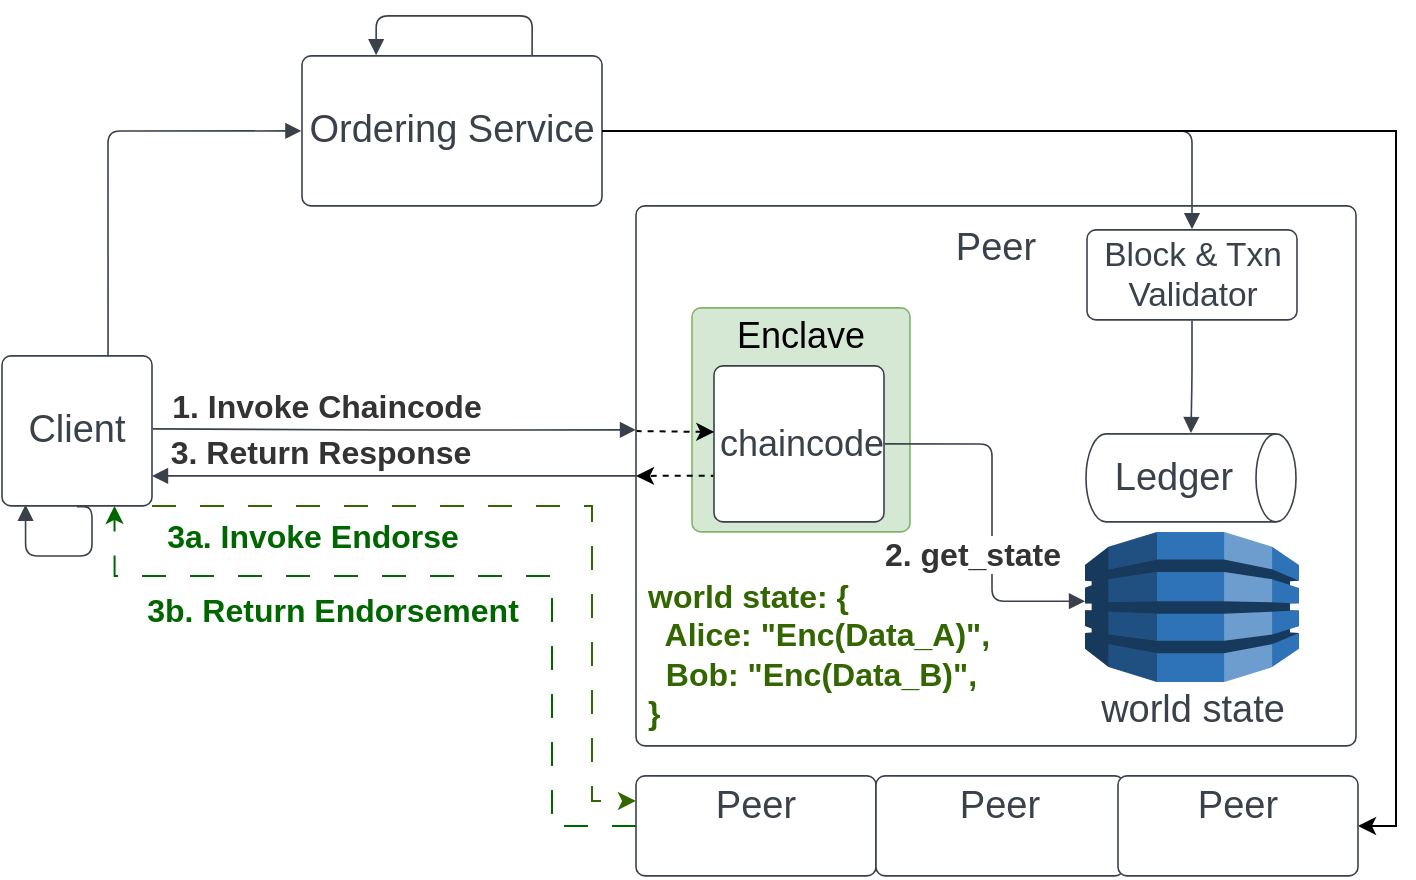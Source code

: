 <mxfile version="24.3.1" type="github">
  <diagram name="Page-1" id="7GMT-beZkwUedmG0-DxE">
    <mxGraphModel dx="586" dy="411" grid="1" gridSize="10" guides="1" tooltips="1" connect="1" arrows="1" fold="1" page="1" pageScale="1" pageWidth="850" pageHeight="1100" math="0" shadow="0">
      <root>
        <mxCell id="0" />
        <mxCell id="1" parent="0" />
        <mxCell id="ZLGgOow4JhEhuivk8Pzx-71" style="edgeStyle=orthogonalEdgeStyle;rounded=0;orthogonalLoop=1;jettySize=auto;html=1;exitX=0;exitY=0.5;exitDx=0;exitDy=0;entryX=0.75;entryY=1;entryDx=0;entryDy=0;dashed=1;dashPattern=12 12;fillColor=#d5e8d4;strokeColor=#006600;" parent="1" source="ZLGgOow4JhEhuivk8Pzx-35" target="ZLGgOow4JhEhuivk8Pzx-37" edge="1">
          <mxGeometry relative="1" as="geometry">
            <Array as="points">
              <mxPoint x="350" y="485.0" />
              <mxPoint x="350" y="360.0" />
              <mxPoint x="131" y="360.0" />
            </Array>
          </mxGeometry>
        </mxCell>
        <mxCell id="ZLGgOow4JhEhuivk8Pzx-73" value="&lt;font style=&quot;font-size: 16px;&quot; color=&quot;#006600&quot;&gt;&lt;b&gt;3b. Return Endorsement&lt;/b&gt;&lt;/font&gt;" style="edgeLabel;html=1;align=center;verticalAlign=middle;resizable=0;points=[];" parent="ZLGgOow4JhEhuivk8Pzx-71" vertex="1" connectable="0">
          <mxGeometry x="0.3" y="1" relative="1" as="geometry">
            <mxPoint x="-4" y="16" as="offset" />
          </mxGeometry>
        </mxCell>
        <mxCell id="ZLGgOow4JhEhuivk8Pzx-35" value="&lt;font style=&quot;font-size: 19px;&quot;&gt;Peer&lt;/font&gt;&lt;br&gt;&lt;br&gt;&lt;br&gt;&lt;br&gt;&lt;br&gt;&lt;br&gt;&lt;br&gt;&lt;br&gt;&lt;br&gt;&lt;br&gt;&lt;div&gt;&lt;br/&gt;&lt;/div&gt;" style="html=1;overflow=block;blockSpacing=1;whiteSpace=wrap;fontSize=16.7;fontColor=#3a414a;spacing=3.8;strokeColor=#3a414a;strokeOpacity=100;rounded=1;absoluteArcSize=1;arcSize=9;strokeWidth=0.8;lucidId=gJdIC6EkD9Za;container=1;collapsible=0;" parent="1" vertex="1">
          <mxGeometry x="392" y="459.95" width="120" height="50" as="geometry" />
        </mxCell>
        <mxCell id="ZLGgOow4JhEhuivk8Pzx-37" value="&lt;font style=&quot;font-size: 19px;&quot;&gt;Client&lt;/font&gt;" style="html=1;overflow=block;blockSpacing=1;whiteSpace=wrap;fontSize=16.7;fontColor=#3a414a;spacing=3.8;strokeColor=#3a414a;strokeOpacity=100;rounded=1;absoluteArcSize=1;arcSize=9;strokeWidth=0.8;lucidId=gJdIgxv0D-uK;" parent="1" vertex="1">
          <mxGeometry x="75" y="249.95" width="75" height="75" as="geometry" />
        </mxCell>
        <mxCell id="ZLGgOow4JhEhuivk8Pzx-38" value="&lt;font style=&quot;font-size: 19px;&quot;&gt;Ordering Service&lt;/font&gt;" style="html=1;overflow=block;blockSpacing=1;whiteSpace=wrap;fontSize=16.7;fontColor=#3a414a;spacing=3.8;strokeColor=#3a414a;strokeOpacity=100;rounded=1;absoluteArcSize=1;arcSize=9;strokeWidth=0.8;lucidId=gJdIvHb7BSO.;" parent="1" vertex="1">
          <mxGeometry x="225" y="99.95" width="150" height="75" as="geometry" />
        </mxCell>
        <mxCell id="ZLGgOow4JhEhuivk8Pzx-39" value="&lt;font style=&quot;font-size: 19px;&quot;&gt;Peer&lt;br&gt;&lt;br&gt;&lt;br&gt;&lt;br&gt;&lt;br&gt;&lt;br&gt;&lt;br&gt;&lt;br&gt;&lt;br&gt;&lt;br&gt;&lt;br&gt;&lt;/font&gt;" style="html=1;overflow=block;blockSpacing=1;whiteSpace=wrap;fontSize=16.7;fontColor=#3a414a;spacing=3.8;strokeColor=#3a414a;strokeOpacity=100;rounded=1;absoluteArcSize=1;arcSize=9;strokeWidth=0.8;lucidId=gJdIC6EkD9Za;container=1;collapsible=0;" parent="1" vertex="1">
          <mxGeometry x="392" y="174.95" width="360" height="270" as="geometry" />
        </mxCell>
        <mxCell id="ZLGgOow4JhEhuivk8Pzx-69" value="&lt;span style=&quot;font-size: 18px;&quot;&gt;Enclave&lt;br&gt;&lt;br&gt;&lt;br&gt;&lt;br&gt;&lt;br&gt;&lt;/span&gt;" style="html=1;overflow=block;blockSpacing=1;whiteSpace=wrap;fontSize=16.7;spacing=3.8;strokeColor=#82b366;strokeOpacity=100;rounded=1;absoluteArcSize=1;arcSize=9;strokeWidth=0.8;lucidId=gJdI5SxZYz~T;fillColor=#d5e8d4;" parent="ZLGgOow4JhEhuivk8Pzx-39" vertex="1">
          <mxGeometry x="28" y="51" width="109" height="112" as="geometry" />
        </mxCell>
        <mxCell id="ZLGgOow4JhEhuivk8Pzx-40" style="edgeStyle=orthogonalEdgeStyle;rounded=0;orthogonalLoop=1;jettySize=auto;html=1;entryX=0;entryY=0.5;entryDx=0;entryDy=0;exitX=-0.016;exitY=0.705;exitDx=0;exitDy=0;exitPerimeter=0;dashed=1;" parent="ZLGgOow4JhEhuivk8Pzx-39" source="ZLGgOow4JhEhuivk8Pzx-41" target="ZLGgOow4JhEhuivk8Pzx-39" edge="1">
          <mxGeometry relative="1" as="geometry">
            <Array as="points">
              <mxPoint x="39" y="135" />
              <mxPoint x="39" y="135" />
            </Array>
          </mxGeometry>
        </mxCell>
        <mxCell id="ZLGgOow4JhEhuivk8Pzx-41" value="&lt;font style=&quot;font-size: 18px;&quot;&gt;chaincode&lt;/font&gt;" style="html=1;overflow=block;blockSpacing=1;whiteSpace=wrap;fontSize=16.7;fontColor=#3a414a;spacing=3.8;strokeColor=#3a414a;strokeOpacity=100;rounded=1;absoluteArcSize=1;arcSize=9;strokeWidth=0.8;lucidId=gJdI5SxZYz~T;" parent="ZLGgOow4JhEhuivk8Pzx-39" vertex="1">
          <mxGeometry x="39" y="80" width="85" height="78" as="geometry" />
        </mxCell>
        <mxCell id="ZLGgOow4JhEhuivk8Pzx-42" value="&lt;font style=&quot;font-size: 19px;&quot;&gt;world state&lt;/font&gt;" style="html=1;overflow=block;blockSpacing=1;whiteSpace=wrap;shape=mxgraph.aws3.dynamo_db;labelPosition=center;verticalLabelPosition=bottom;align=center;verticalAlign=top;pointerEvents=1;fontSize=16.7;fontColor=#3a414a;spacing=3.8;strokeColor=#3a414a;strokeOpacity=100;rounded=1;absoluteArcSize=1;arcSize=9;fillColor=#2e73b8;strokeWidth=0.8;lucidId=gJdIeH.mhM4w;" parent="ZLGgOow4JhEhuivk8Pzx-39" vertex="1">
          <mxGeometry x="224.5" y="163" width="107" height="75" as="geometry" />
        </mxCell>
        <mxCell id="ZLGgOow4JhEhuivk8Pzx-43" value="Block &amp;amp; Txn&lt;br&gt;Validator" style="html=1;overflow=block;blockSpacing=1;whiteSpace=wrap;fontSize=16.7;fontColor=#3a414a;spacing=3.8;strokeColor=#3a414a;strokeOpacity=100;rounded=1;absoluteArcSize=1;arcSize=9;strokeWidth=0.8;lucidId=gJdIPFnTu.oT;" parent="ZLGgOow4JhEhuivk8Pzx-39" vertex="1">
          <mxGeometry x="225.5" y="12" width="105" height="45" as="geometry" />
        </mxCell>
        <mxCell id="ZLGgOow4JhEhuivk8Pzx-44" value="&lt;font style=&quot;font-size: 19px;&quot;&gt;Ledger&lt;/font&gt;" style="html=1;overflow=block;blockSpacing=1;whiteSpace=wrap;shape=cylinder3;direction=south;size=10;anchorPointDirection=0;boundedLbl=1;fontSize=16.7;fontColor=#3a414a;spacing=3.8;strokeColor=#3a414a;strokeOpacity=100;rounded=1;absoluteArcSize=1;arcSize=9;strokeWidth=0.8;lucidId=gJdIh2kn3Ske;" parent="ZLGgOow4JhEhuivk8Pzx-39" vertex="1">
          <mxGeometry x="225" y="114" width="105" height="44" as="geometry" />
        </mxCell>
        <mxCell id="ZLGgOow4JhEhuivk8Pzx-45" value="" style="html=1;jettySize=18;whiteSpace=wrap;fontSize=13;strokeColor=#3a414a;strokeOpacity=100;strokeWidth=0.8;rounded=1;arcSize=12;edgeStyle=orthogonalEdgeStyle;startArrow=none;endArrow=block;endFill=1;exitX=1.005;exitY=0.5;exitPerimeter=0;entryX=0;entryY=0.462;entryPerimeter=0;lucidId=gJdI9AyTRsS.;" parent="ZLGgOow4JhEhuivk8Pzx-39" source="ZLGgOow4JhEhuivk8Pzx-41" target="ZLGgOow4JhEhuivk8Pzx-42" edge="1">
          <mxGeometry width="100" height="100" relative="1" as="geometry">
            <Array as="points">
              <mxPoint x="178" y="119" />
              <mxPoint x="178" y="198" />
            </Array>
          </mxGeometry>
        </mxCell>
        <mxCell id="ZLGgOow4JhEhuivk8Pzx-46" value="&lt;font style=&quot;font-size: 16px;&quot;&gt;2. get_state&lt;/font&gt;" style="text;html=1;resizable=0;labelBackgroundColor=default;align=center;verticalAlign=middle;fontStyle=1;fontColor=#333333;fontSize=13.3;" parent="ZLGgOow4JhEhuivk8Pzx-45" vertex="1">
          <mxGeometry x="-0.478" relative="1" as="geometry">
            <mxPoint x="-3" y="55" as="offset" />
          </mxGeometry>
        </mxCell>
        <mxCell id="ZLGgOow4JhEhuivk8Pzx-47" value="" style="html=1;jettySize=18;whiteSpace=wrap;fontSize=13;strokeColor=#3a414a;strokeOpacity=100;strokeWidth=0.8;rounded=1;arcSize=12;edgeStyle=orthogonalEdgeStyle;startArrow=none;endArrow=block;endFill=1;exitX=0.5;exitY=1.008;exitPerimeter=0;entryX=0.5;entryY=-0.009;entryPerimeter=0;lucidId=gJdIpPk4oHPC;" parent="ZLGgOow4JhEhuivk8Pzx-39" source="ZLGgOow4JhEhuivk8Pzx-43" target="ZLGgOow4JhEhuivk8Pzx-44" edge="1">
          <mxGeometry width="100" height="100" relative="1" as="geometry">
            <Array as="points" />
          </mxGeometry>
        </mxCell>
        <mxCell id="ZLGgOow4JhEhuivk8Pzx-49" value="&lt;font color=&quot;#336600&quot; style=&quot;font-size: 16px;&quot;&gt;world state: {&lt;br style=&quot;border-color: var(--border-color);&quot;&gt;&amp;nbsp; Alice: &quot;Enc(Data_A)&quot;,&lt;br style=&quot;border-color: var(--border-color);&quot;&gt;&amp;nbsp; Bob: &quot;Enc(Data_B)&quot;,&lt;br style=&quot;border-color: var(--border-color);&quot;&gt;}&lt;/font&gt;" style="text;html=1;resizable=0;labelBackgroundColor=default;align=left;verticalAlign=middle;fontStyle=1;fontColor=#333333;fontSize=13.3;" parent="ZLGgOow4JhEhuivk8Pzx-39" vertex="1">
          <mxGeometry x="4.005" y="224" as="geometry" />
        </mxCell>
        <mxCell id="ZLGgOow4JhEhuivk8Pzx-50" style="edgeStyle=orthogonalEdgeStyle;rounded=0;orthogonalLoop=1;jettySize=auto;html=1;entryX=0.001;entryY=0.417;entryDx=0;entryDy=0;entryPerimeter=0;exitX=0.002;exitY=0.423;exitDx=0;exitDy=0;exitPerimeter=0;dashed=1;startArrow=classic;startFill=1;endArrow=none;endFill=0;" parent="ZLGgOow4JhEhuivk8Pzx-39" source="ZLGgOow4JhEhuivk8Pzx-41" target="ZLGgOow4JhEhuivk8Pzx-39" edge="1">
          <mxGeometry relative="1" as="geometry">
            <Array as="points">
              <mxPoint x="29" y="113" />
            </Array>
          </mxGeometry>
        </mxCell>
        <mxCell id="ZLGgOow4JhEhuivk8Pzx-51" value="" style="html=1;jettySize=18;whiteSpace=wrap;fontSize=13;strokeColor=#3a414a;strokeOpacity=100;strokeWidth=0.8;rounded=1;arcSize=12;edgeStyle=orthogonalEdgeStyle;startArrow=none;endArrow=block;endFill=1;exitX=1.005;exitY=0.5;exitPerimeter=0;lucidId=gJdIXWOxPbk5;" parent="1" edge="1">
          <mxGeometry width="100" height="100" relative="1" as="geometry">
            <Array as="points" />
            <mxPoint x="150.375" y="286.45" as="sourcePoint" />
            <mxPoint x="392" y="286.95" as="targetPoint" />
          </mxGeometry>
        </mxCell>
        <mxCell id="ZLGgOow4JhEhuivk8Pzx-52" value="&lt;font size=&quot;1&quot; color=&quot;#333333&quot;&gt;&lt;span style=&quot;caret-color: rgb(51, 51, 51);&quot;&gt;&lt;b style=&quot;font-size: 16px;&quot;&gt;1. Invoke Chaincode&lt;/b&gt;&lt;/span&gt;&lt;/font&gt;" style="text;html=1;resizable=0;labelBackgroundColor=default;align=center;verticalAlign=middle;" parent="ZLGgOow4JhEhuivk8Pzx-51" vertex="1">
          <mxGeometry x="-0.662" relative="1" as="geometry">
            <mxPoint x="45" y="-12" as="offset" />
          </mxGeometry>
        </mxCell>
        <mxCell id="ZLGgOow4JhEhuivk8Pzx-53" style="edgeStyle=orthogonalEdgeStyle;rounded=0;orthogonalLoop=1;jettySize=auto;html=1;exitX=0;exitY=0;exitDx=0;exitDy=0;" parent="ZLGgOow4JhEhuivk8Pzx-51" source="ZLGgOow4JhEhuivk8Pzx-52" target="ZLGgOow4JhEhuivk8Pzx-52" edge="1">
          <mxGeometry relative="1" as="geometry" />
        </mxCell>
        <mxCell id="ZLGgOow4JhEhuivk8Pzx-54" style="edgeStyle=orthogonalEdgeStyle;rounded=0;orthogonalLoop=1;jettySize=auto;html=1;exitX=0;exitY=0;exitDx=0;exitDy=0;" parent="ZLGgOow4JhEhuivk8Pzx-51" source="ZLGgOow4JhEhuivk8Pzx-52" target="ZLGgOow4JhEhuivk8Pzx-52" edge="1">
          <mxGeometry relative="1" as="geometry" />
        </mxCell>
        <mxCell id="ZLGgOow4JhEhuivk8Pzx-55" value="" style="html=1;jettySize=18;whiteSpace=wrap;overflow=block;blockSpacing=1;fontSize=13;strokeColor=#3a414a;strokeOpacity=100;strokeWidth=0.8;rounded=1;arcSize=12;edgeStyle=orthogonalEdgeStyle;startArrow=none;endArrow=block;endFill=1;exitX=0.5;exitY=1.005;exitPerimeter=0;lucidId=gJdI6e9lcOTb;entryX=0.157;entryY=0.992;entryDx=0;entryDy=0;entryPerimeter=0;" parent="1" source="ZLGgOow4JhEhuivk8Pzx-37" target="ZLGgOow4JhEhuivk8Pzx-37" edge="1">
          <mxGeometry width="100" height="100" relative="1" as="geometry">
            <Array as="points">
              <mxPoint x="120" y="325.0" />
              <mxPoint x="120" y="350.0" />
              <mxPoint x="87" y="350.0" />
            </Array>
            <mxPoint x="70" y="370.0" as="targetPoint" />
          </mxGeometry>
        </mxCell>
        <mxCell id="ZLGgOow4JhEhuivk8Pzx-57" value="" style="html=1;jettySize=18;whiteSpace=wrap;fontSize=13;strokeColor=#3a414a;strokeOpacity=100;strokeWidth=0.8;rounded=1;arcSize=12;edgeStyle=orthogonalEdgeStyle;startArrow=none;endArrow=block;endFill=1;exitX=0.707;exitY=-0.005;exitPerimeter=0;entryX=-0.002;entryY=0.5;entryPerimeter=0;lucidId=gJdIMfJJn0Pu;" parent="1" source="ZLGgOow4JhEhuivk8Pzx-37" target="ZLGgOow4JhEhuivk8Pzx-38" edge="1">
          <mxGeometry width="100" height="100" relative="1" as="geometry">
            <Array as="points" />
          </mxGeometry>
        </mxCell>
        <mxCell id="ZLGgOow4JhEhuivk8Pzx-59" value="" style="html=1;jettySize=18;whiteSpace=wrap;fontSize=13;strokeColor=#3a414a;strokeOpacity=100;strokeWidth=0.8;rounded=1;arcSize=12;edgeStyle=orthogonalEdgeStyle;startArrow=none;endArrow=block;endFill=1;exitX=0.767;exitY=-0.005;exitPerimeter=0;entryX=0.247;entryY=-0.005;entryPerimeter=0;lucidId=gJdIUVIgrSRE;" parent="1" source="ZLGgOow4JhEhuivk8Pzx-38" target="ZLGgOow4JhEhuivk8Pzx-38" edge="1">
          <mxGeometry width="100" height="100" relative="1" as="geometry">
            <Array as="points">
              <mxPoint x="340" y="79.95" generated="1" />
              <mxPoint x="262" y="79.95" generated="1" />
            </Array>
          </mxGeometry>
        </mxCell>
        <mxCell id="ZLGgOow4JhEhuivk8Pzx-62" value="" style="html=1;jettySize=18;whiteSpace=wrap;fontSize=13;strokeColor=#3a414a;strokeOpacity=100;strokeWidth=0.8;rounded=1;arcSize=12;edgeStyle=orthogonalEdgeStyle;startArrow=none;endArrow=block;endFill=1;lucidId=gJdIGSDJXt0t;" parent="1" edge="1">
          <mxGeometry width="100" height="100" relative="1" as="geometry">
            <Array as="points" />
            <mxPoint x="392" y="309.95" as="sourcePoint" />
            <mxPoint x="150" y="309.95" as="targetPoint" />
          </mxGeometry>
        </mxCell>
        <mxCell id="ZLGgOow4JhEhuivk8Pzx-63" value="&lt;font style=&quot;font-size: 16px;&quot;&gt;3. Return Response&lt;/font&gt;" style="text;html=1;resizable=0;labelBackgroundColor=default;align=center;verticalAlign=middle;fontStyle=1;fontColor=#333333;fontSize=13.3;" parent="ZLGgOow4JhEhuivk8Pzx-62" vertex="1">
          <mxGeometry x="0.507" relative="1" as="geometry">
            <mxPoint x="24" y="-12" as="offset" />
          </mxGeometry>
        </mxCell>
        <mxCell id="ZLGgOow4JhEhuivk8Pzx-64" value="" style="html=1;jettySize=18;whiteSpace=wrap;fontSize=13;strokeColor=#3a414a;strokeOpacity=100;strokeWidth=0.8;rounded=1;arcSize=12;edgeStyle=orthogonalEdgeStyle;startArrow=none;endArrow=block;endFill=1;exitX=1.002;exitY=0.5;exitPerimeter=0;entryX=0.5;entryY=-0.008;entryPerimeter=0;lucidId=gJdI1uD7Hwsn;" parent="1" source="ZLGgOow4JhEhuivk8Pzx-38" target="ZLGgOow4JhEhuivk8Pzx-43" edge="1">
          <mxGeometry width="100" height="100" relative="1" as="geometry">
            <Array as="points" />
          </mxGeometry>
        </mxCell>
        <mxCell id="ZLGgOow4JhEhuivk8Pzx-66" style="edgeStyle=orthogonalEdgeStyle;rounded=0;orthogonalLoop=1;jettySize=auto;html=1;entryX=1;entryY=0.5;entryDx=0;entryDy=0;" parent="1" source="ZLGgOow4JhEhuivk8Pzx-38" target="ZLGgOow4JhEhuivk8Pzx-68" edge="1">
          <mxGeometry relative="1" as="geometry">
            <mxPoint x="842" y="419.95" as="targetPoint" />
            <Array as="points">
              <mxPoint x="772" y="137.95" />
              <mxPoint x="772" y="484.95" />
            </Array>
          </mxGeometry>
        </mxCell>
        <mxCell id="ZLGgOow4JhEhuivk8Pzx-67" value="&lt;font style=&quot;font-size: 19px;&quot;&gt;Peer&lt;br&gt;&lt;br&gt;&lt;br&gt;&lt;br&gt;&lt;br&gt;&lt;br&gt;&lt;br&gt;&lt;br&gt;&lt;br&gt;&lt;br&gt;&lt;br&gt;&lt;br&gt;&lt;/font&gt;" style="html=1;overflow=block;blockSpacing=1;whiteSpace=wrap;fontSize=16.7;fontColor=#3a414a;spacing=3.8;strokeColor=#3a414a;strokeOpacity=100;rounded=1;absoluteArcSize=1;arcSize=9;strokeWidth=0.8;lucidId=gJdIC6EkD9Za;container=1;collapsible=0;" parent="1" vertex="1">
          <mxGeometry x="512" y="459.95" width="124" height="50" as="geometry" />
        </mxCell>
        <mxCell id="ZLGgOow4JhEhuivk8Pzx-68" value="&lt;font style=&quot;font-size: 19px;&quot;&gt;Peer&lt;br&gt;&lt;br&gt;&lt;br&gt;&lt;br&gt;&lt;br&gt;&lt;br&gt;&lt;br&gt;&lt;br&gt;&lt;br&gt;&lt;br&gt;&lt;br&gt;&lt;br&gt;&lt;/font&gt;" style="html=1;overflow=block;blockSpacing=1;whiteSpace=wrap;fontSize=16.7;fontColor=#3a414a;spacing=3.8;strokeColor=#3a414a;strokeOpacity=100;rounded=1;absoluteArcSize=1;arcSize=9;strokeWidth=0.8;lucidId=gJdIC6EkD9Za;container=1;collapsible=0;" parent="1" vertex="1">
          <mxGeometry x="633" y="459.95" width="120" height="50" as="geometry" />
        </mxCell>
        <mxCell id="ZLGgOow4JhEhuivk8Pzx-70" style="edgeStyle=orthogonalEdgeStyle;rounded=0;orthogonalLoop=1;jettySize=auto;html=1;entryX=0;entryY=0.25;entryDx=0;entryDy=0;exitX=1;exitY=1;exitDx=0;exitDy=0;dashed=1;dashPattern=12 12;fillColor=#d5e8d4;strokeColor=#336600;" parent="1" source="ZLGgOow4JhEhuivk8Pzx-37" target="ZLGgOow4JhEhuivk8Pzx-35" edge="1">
          <mxGeometry relative="1" as="geometry">
            <mxPoint x="361" y="591" as="targetPoint" />
            <Array as="points">
              <mxPoint x="370" y="325.0" />
              <mxPoint x="370" y="473.0" />
            </Array>
            <mxPoint x="60" y="410.0" as="sourcePoint" />
          </mxGeometry>
        </mxCell>
        <mxCell id="ZLGgOow4JhEhuivk8Pzx-72" value="&lt;b&gt;&lt;font color=&quot;#006600&quot; style=&quot;font-size: 16px;&quot;&gt;3a. Invoke Endorse&lt;/font&gt;&lt;/b&gt;" style="edgeLabel;html=1;align=center;verticalAlign=middle;resizable=0;points=[];" parent="ZLGgOow4JhEhuivk8Pzx-70" vertex="1" connectable="0">
          <mxGeometry x="-0.581" y="1" relative="1" as="geometry">
            <mxPoint x="-2" y="16" as="offset" />
          </mxGeometry>
        </mxCell>
      </root>
    </mxGraphModel>
  </diagram>
</mxfile>

